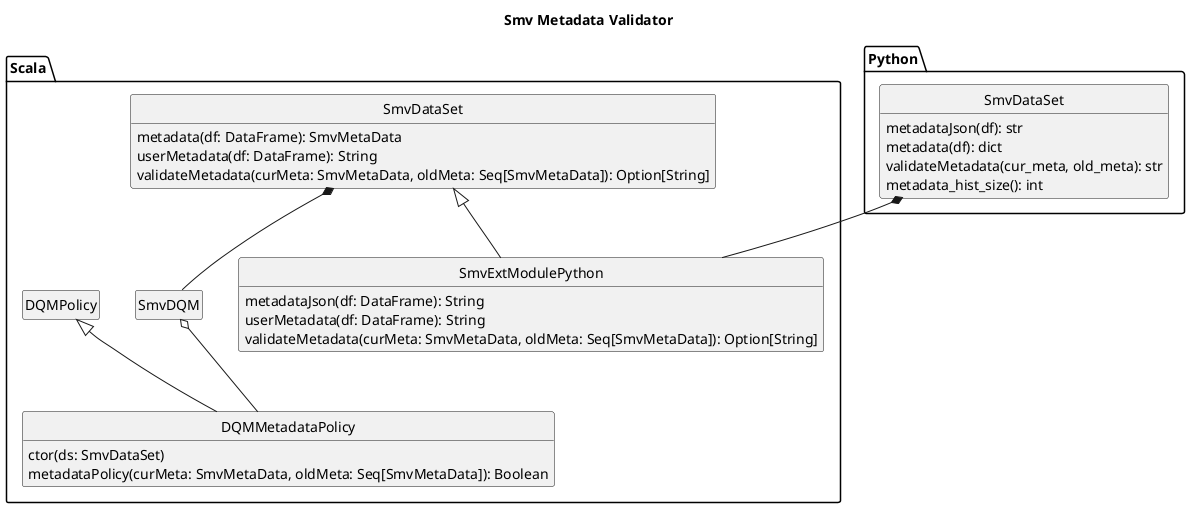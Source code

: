 @startuml

title Smv Metadata Validator

hide empty methods
hide empty fields
hide circle

package Scala {
  class Scala.SmvDataSet {
    metadata(df: DataFrame): SmvMetaData
    userMetadata(df: DataFrame): String
    validateMetadata(curMeta: SmvMetaData, oldMeta: Seq[SmvMetaData]): Option[String]
  }

  class SmvExtModulePython extends Scala.SmvDataSet {
    metadataJson(df: DataFrame): String
    userMetadata(df: DataFrame): String
    validateMetadata(curMeta: SmvMetaData, oldMeta: Seq[SmvMetaData]): Option[String]
  }

  class DQMMetadataPolicy extends DQMPolicy {
    ctor(ds: SmvDataSet)
    metadataPolicy(curMeta: SmvMetaData, oldMeta: Seq[SmvMetaData]): Boolean
  }

  Scala.SmvDataSet *-- SmvDQM
  SmvDQM o-- DQMMetadataPolicy
}

package Python {
  class Python.SmvDataSet {
    metadataJson(df): str
    metadata(df): dict
    validateMetadata(cur_meta, old_meta): str
    metadata_hist_size(): int
  }
  Python.SmvDataSet *-- SmvExtModulePython
}

@enduml
